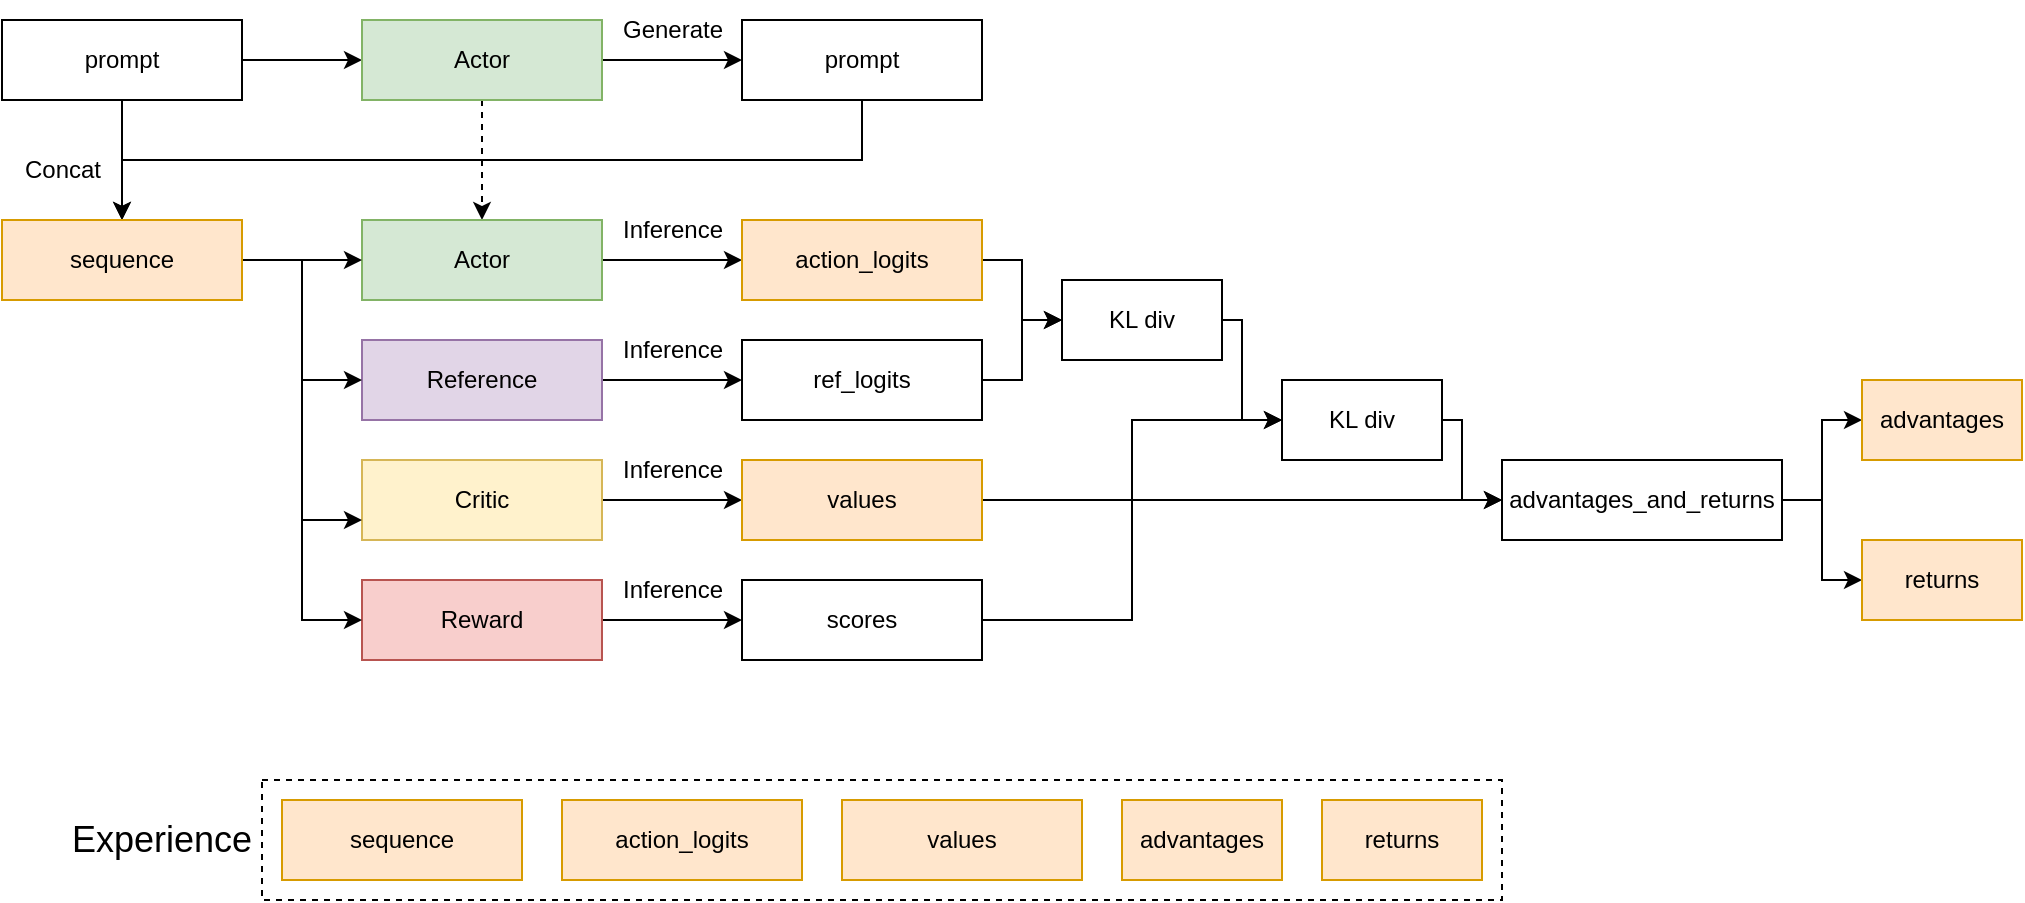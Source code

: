 <mxfile version="21.7.5" type="github">
  <diagram name="第 1 页" id="b__gNLZHzFSi-3utlmoa">
    <mxGraphModel dx="1026" dy="655" grid="1" gridSize="10" guides="1" tooltips="1" connect="1" arrows="1" fold="1" page="1" pageScale="1" pageWidth="827" pageHeight="1169" math="0" shadow="0">
      <root>
        <mxCell id="0" />
        <mxCell id="1" parent="0" />
        <mxCell id="69Z9rt1rtQeifflkNJcJ-62" value="" style="rounded=0;whiteSpace=wrap;html=1;fillColor=none;dashed=1;" vertex="1" parent="1">
          <mxGeometry x="190" y="460" width="620" height="60" as="geometry" />
        </mxCell>
        <mxCell id="69Z9rt1rtQeifflkNJcJ-11" value="" style="edgeStyle=orthogonalEdgeStyle;rounded=0;orthogonalLoop=1;jettySize=auto;html=1;" edge="1" parent="1" source="69Z9rt1rtQeifflkNJcJ-1" target="69Z9rt1rtQeifflkNJcJ-5">
          <mxGeometry relative="1" as="geometry" />
        </mxCell>
        <mxCell id="69Z9rt1rtQeifflkNJcJ-15" value="" style="edgeStyle=orthogonalEdgeStyle;rounded=0;orthogonalLoop=1;jettySize=auto;html=1;" edge="1" parent="1" source="69Z9rt1rtQeifflkNJcJ-1" target="69Z9rt1rtQeifflkNJcJ-14">
          <mxGeometry relative="1" as="geometry" />
        </mxCell>
        <mxCell id="69Z9rt1rtQeifflkNJcJ-1" value="prompt" style="rounded=0;whiteSpace=wrap;html=1;" vertex="1" parent="1">
          <mxGeometry x="60" y="80" width="120" height="40" as="geometry" />
        </mxCell>
        <mxCell id="69Z9rt1rtQeifflkNJcJ-12" value="" style="edgeStyle=orthogonalEdgeStyle;rounded=0;orthogonalLoop=1;jettySize=auto;html=1;" edge="1" parent="1" source="69Z9rt1rtQeifflkNJcJ-5" target="69Z9rt1rtQeifflkNJcJ-6">
          <mxGeometry relative="1" as="geometry" />
        </mxCell>
        <mxCell id="69Z9rt1rtQeifflkNJcJ-56" style="edgeStyle=orthogonalEdgeStyle;rounded=0;orthogonalLoop=1;jettySize=auto;html=1;exitX=0.5;exitY=1;exitDx=0;exitDy=0;entryX=0.5;entryY=0;entryDx=0;entryDy=0;dashed=1;" edge="1" parent="1" source="69Z9rt1rtQeifflkNJcJ-5" target="69Z9rt1rtQeifflkNJcJ-7">
          <mxGeometry relative="1" as="geometry" />
        </mxCell>
        <mxCell id="69Z9rt1rtQeifflkNJcJ-5" value="Actor" style="rounded=0;whiteSpace=wrap;html=1;fillColor=#d5e8d4;strokeColor=#82b366;" vertex="1" parent="1">
          <mxGeometry x="240" y="80" width="120" height="40" as="geometry" />
        </mxCell>
        <mxCell id="69Z9rt1rtQeifflkNJcJ-16" style="edgeStyle=orthogonalEdgeStyle;rounded=0;orthogonalLoop=1;jettySize=auto;html=1;exitX=0.5;exitY=1;exitDx=0;exitDy=0;entryX=0.5;entryY=0;entryDx=0;entryDy=0;" edge="1" parent="1" source="69Z9rt1rtQeifflkNJcJ-6" target="69Z9rt1rtQeifflkNJcJ-14">
          <mxGeometry relative="1" as="geometry" />
        </mxCell>
        <mxCell id="69Z9rt1rtQeifflkNJcJ-6" value="prompt" style="rounded=0;whiteSpace=wrap;html=1;" vertex="1" parent="1">
          <mxGeometry x="430" y="80" width="120" height="40" as="geometry" />
        </mxCell>
        <mxCell id="69Z9rt1rtQeifflkNJcJ-31" value="" style="edgeStyle=orthogonalEdgeStyle;rounded=0;orthogonalLoop=1;jettySize=auto;html=1;" edge="1" parent="1" source="69Z9rt1rtQeifflkNJcJ-7" target="69Z9rt1rtQeifflkNJcJ-24">
          <mxGeometry relative="1" as="geometry" />
        </mxCell>
        <mxCell id="69Z9rt1rtQeifflkNJcJ-7" value="Actor" style="rounded=0;whiteSpace=wrap;html=1;fillColor=#d5e8d4;strokeColor=#82b366;" vertex="1" parent="1">
          <mxGeometry x="240" y="180" width="120" height="40" as="geometry" />
        </mxCell>
        <mxCell id="69Z9rt1rtQeifflkNJcJ-30" value="" style="edgeStyle=orthogonalEdgeStyle;rounded=0;orthogonalLoop=1;jettySize=auto;html=1;" edge="1" parent="1" source="69Z9rt1rtQeifflkNJcJ-8" target="69Z9rt1rtQeifflkNJcJ-25">
          <mxGeometry relative="1" as="geometry" />
        </mxCell>
        <mxCell id="69Z9rt1rtQeifflkNJcJ-8" value="Reference" style="rounded=0;whiteSpace=wrap;html=1;fillColor=#e1d5e7;strokeColor=#9673a6;" vertex="1" parent="1">
          <mxGeometry x="240" y="240" width="120" height="40" as="geometry" />
        </mxCell>
        <mxCell id="69Z9rt1rtQeifflkNJcJ-29" value="" style="edgeStyle=orthogonalEdgeStyle;rounded=0;orthogonalLoop=1;jettySize=auto;html=1;" edge="1" parent="1" source="69Z9rt1rtQeifflkNJcJ-9" target="69Z9rt1rtQeifflkNJcJ-26">
          <mxGeometry relative="1" as="geometry" />
        </mxCell>
        <mxCell id="69Z9rt1rtQeifflkNJcJ-9" value="Critic" style="rounded=0;whiteSpace=wrap;html=1;fillColor=#fff2cc;strokeColor=#d6b656;" vertex="1" parent="1">
          <mxGeometry x="240" y="300" width="120" height="40" as="geometry" />
        </mxCell>
        <mxCell id="69Z9rt1rtQeifflkNJcJ-28" value="" style="edgeStyle=orthogonalEdgeStyle;rounded=0;orthogonalLoop=1;jettySize=auto;html=1;" edge="1" parent="1" source="69Z9rt1rtQeifflkNJcJ-10" target="69Z9rt1rtQeifflkNJcJ-27">
          <mxGeometry relative="1" as="geometry" />
        </mxCell>
        <mxCell id="69Z9rt1rtQeifflkNJcJ-10" value="Reward" style="rounded=0;whiteSpace=wrap;html=1;fillColor=#f8cecc;strokeColor=#b85450;" vertex="1" parent="1">
          <mxGeometry x="240" y="360" width="120" height="40" as="geometry" />
        </mxCell>
        <mxCell id="69Z9rt1rtQeifflkNJcJ-13" value="Generate" style="text;html=1;align=center;verticalAlign=middle;resizable=0;points=[];autosize=1;strokeColor=none;fillColor=none;" vertex="1" parent="1">
          <mxGeometry x="360" y="70" width="70" height="30" as="geometry" />
        </mxCell>
        <mxCell id="69Z9rt1rtQeifflkNJcJ-18" value="" style="edgeStyle=orthogonalEdgeStyle;rounded=0;orthogonalLoop=1;jettySize=auto;html=1;" edge="1" parent="1" source="69Z9rt1rtQeifflkNJcJ-14" target="69Z9rt1rtQeifflkNJcJ-7">
          <mxGeometry relative="1" as="geometry" />
        </mxCell>
        <mxCell id="69Z9rt1rtQeifflkNJcJ-19" style="edgeStyle=orthogonalEdgeStyle;rounded=0;orthogonalLoop=1;jettySize=auto;html=1;exitX=1;exitY=0.5;exitDx=0;exitDy=0;entryX=0;entryY=0.5;entryDx=0;entryDy=0;" edge="1" parent="1" source="69Z9rt1rtQeifflkNJcJ-14" target="69Z9rt1rtQeifflkNJcJ-8">
          <mxGeometry relative="1" as="geometry" />
        </mxCell>
        <mxCell id="69Z9rt1rtQeifflkNJcJ-20" style="edgeStyle=orthogonalEdgeStyle;rounded=0;orthogonalLoop=1;jettySize=auto;html=1;exitX=1;exitY=0.5;exitDx=0;exitDy=0;entryX=0;entryY=0.75;entryDx=0;entryDy=0;" edge="1" parent="1" source="69Z9rt1rtQeifflkNJcJ-14" target="69Z9rt1rtQeifflkNJcJ-9">
          <mxGeometry relative="1" as="geometry" />
        </mxCell>
        <mxCell id="69Z9rt1rtQeifflkNJcJ-22" style="edgeStyle=orthogonalEdgeStyle;rounded=0;orthogonalLoop=1;jettySize=auto;html=1;exitX=1;exitY=0.5;exitDx=0;exitDy=0;entryX=0;entryY=0.5;entryDx=0;entryDy=0;" edge="1" parent="1" source="69Z9rt1rtQeifflkNJcJ-14" target="69Z9rt1rtQeifflkNJcJ-10">
          <mxGeometry relative="1" as="geometry" />
        </mxCell>
        <mxCell id="69Z9rt1rtQeifflkNJcJ-14" value="sequence" style="rounded=0;whiteSpace=wrap;html=1;fillColor=#ffe6cc;strokeColor=#d79b00;" vertex="1" parent="1">
          <mxGeometry x="60" y="180" width="120" height="40" as="geometry" />
        </mxCell>
        <mxCell id="69Z9rt1rtQeifflkNJcJ-17" value="Concat" style="text;html=1;align=center;verticalAlign=middle;resizable=0;points=[];autosize=1;strokeColor=none;fillColor=none;" vertex="1" parent="1">
          <mxGeometry x="60" y="140" width="60" height="30" as="geometry" />
        </mxCell>
        <mxCell id="69Z9rt1rtQeifflkNJcJ-38" style="edgeStyle=orthogonalEdgeStyle;rounded=0;orthogonalLoop=1;jettySize=auto;html=1;exitX=1;exitY=0.5;exitDx=0;exitDy=0;entryX=0;entryY=0.5;entryDx=0;entryDy=0;" edge="1" parent="1" source="69Z9rt1rtQeifflkNJcJ-24" target="69Z9rt1rtQeifflkNJcJ-37">
          <mxGeometry relative="1" as="geometry" />
        </mxCell>
        <mxCell id="69Z9rt1rtQeifflkNJcJ-24" value="action_logits" style="rounded=0;whiteSpace=wrap;html=1;fillColor=#ffe6cc;strokeColor=#d79b00;" vertex="1" parent="1">
          <mxGeometry x="430" y="180" width="120" height="40" as="geometry" />
        </mxCell>
        <mxCell id="69Z9rt1rtQeifflkNJcJ-39" style="edgeStyle=orthogonalEdgeStyle;rounded=0;orthogonalLoop=1;jettySize=auto;html=1;exitX=1;exitY=0.5;exitDx=0;exitDy=0;" edge="1" parent="1" source="69Z9rt1rtQeifflkNJcJ-25" target="69Z9rt1rtQeifflkNJcJ-37">
          <mxGeometry relative="1" as="geometry" />
        </mxCell>
        <mxCell id="69Z9rt1rtQeifflkNJcJ-25" value="ref_logits" style="rounded=0;whiteSpace=wrap;html=1;" vertex="1" parent="1">
          <mxGeometry x="430" y="240" width="120" height="40" as="geometry" />
        </mxCell>
        <mxCell id="69Z9rt1rtQeifflkNJcJ-52" style="edgeStyle=orthogonalEdgeStyle;rounded=0;orthogonalLoop=1;jettySize=auto;html=1;exitX=1;exitY=0.5;exitDx=0;exitDy=0;entryX=0;entryY=0.5;entryDx=0;entryDy=0;" edge="1" parent="1" source="69Z9rt1rtQeifflkNJcJ-26" target="69Z9rt1rtQeifflkNJcJ-46">
          <mxGeometry relative="1" as="geometry" />
        </mxCell>
        <mxCell id="69Z9rt1rtQeifflkNJcJ-26" value="values" style="rounded=0;whiteSpace=wrap;html=1;fillColor=#ffe6cc;strokeColor=#d79b00;" vertex="1" parent="1">
          <mxGeometry x="430" y="300" width="120" height="40" as="geometry" />
        </mxCell>
        <mxCell id="69Z9rt1rtQeifflkNJcJ-49" style="edgeStyle=orthogonalEdgeStyle;rounded=0;orthogonalLoop=1;jettySize=auto;html=1;exitX=1;exitY=0.5;exitDx=0;exitDy=0;entryX=0;entryY=0.5;entryDx=0;entryDy=0;" edge="1" parent="1" source="69Z9rt1rtQeifflkNJcJ-27" target="69Z9rt1rtQeifflkNJcJ-45">
          <mxGeometry relative="1" as="geometry" />
        </mxCell>
        <mxCell id="69Z9rt1rtQeifflkNJcJ-27" value="scores" style="rounded=0;whiteSpace=wrap;html=1;" vertex="1" parent="1">
          <mxGeometry x="430" y="360" width="120" height="40" as="geometry" />
        </mxCell>
        <mxCell id="69Z9rt1rtQeifflkNJcJ-32" value="Inference" style="text;html=1;align=center;verticalAlign=middle;resizable=0;points=[];autosize=1;strokeColor=none;fillColor=none;" vertex="1" parent="1">
          <mxGeometry x="360" y="170" width="70" height="30" as="geometry" />
        </mxCell>
        <mxCell id="69Z9rt1rtQeifflkNJcJ-34" value="Inference" style="text;html=1;align=center;verticalAlign=middle;resizable=0;points=[];autosize=1;strokeColor=none;fillColor=none;" vertex="1" parent="1">
          <mxGeometry x="360" y="230" width="70" height="30" as="geometry" />
        </mxCell>
        <mxCell id="69Z9rt1rtQeifflkNJcJ-35" value="Inference" style="text;html=1;align=center;verticalAlign=middle;resizable=0;points=[];autosize=1;strokeColor=none;fillColor=none;" vertex="1" parent="1">
          <mxGeometry x="360" y="290" width="70" height="30" as="geometry" />
        </mxCell>
        <mxCell id="69Z9rt1rtQeifflkNJcJ-36" value="Inference" style="text;html=1;align=center;verticalAlign=middle;resizable=0;points=[];autosize=1;strokeColor=none;fillColor=none;" vertex="1" parent="1">
          <mxGeometry x="360" y="350" width="70" height="30" as="geometry" />
        </mxCell>
        <mxCell id="69Z9rt1rtQeifflkNJcJ-51" style="edgeStyle=orthogonalEdgeStyle;rounded=0;orthogonalLoop=1;jettySize=auto;html=1;exitX=1;exitY=0.5;exitDx=0;exitDy=0;entryX=0;entryY=0.5;entryDx=0;entryDy=0;" edge="1" parent="1" source="69Z9rt1rtQeifflkNJcJ-37" target="69Z9rt1rtQeifflkNJcJ-45">
          <mxGeometry relative="1" as="geometry">
            <Array as="points">
              <mxPoint x="680" y="230" />
              <mxPoint x="680" y="280" />
            </Array>
          </mxGeometry>
        </mxCell>
        <mxCell id="69Z9rt1rtQeifflkNJcJ-37" value="KL div" style="rounded=0;whiteSpace=wrap;html=1;" vertex="1" parent="1">
          <mxGeometry x="590" y="210" width="80" height="40" as="geometry" />
        </mxCell>
        <mxCell id="69Z9rt1rtQeifflkNJcJ-53" style="edgeStyle=orthogonalEdgeStyle;rounded=0;orthogonalLoop=1;jettySize=auto;html=1;exitX=1;exitY=0.5;exitDx=0;exitDy=0;entryX=0;entryY=0.5;entryDx=0;entryDy=0;" edge="1" parent="1" source="69Z9rt1rtQeifflkNJcJ-45" target="69Z9rt1rtQeifflkNJcJ-46">
          <mxGeometry relative="1" as="geometry">
            <Array as="points">
              <mxPoint x="790" y="280" />
              <mxPoint x="790" y="320" />
            </Array>
          </mxGeometry>
        </mxCell>
        <mxCell id="69Z9rt1rtQeifflkNJcJ-45" value="KL div" style="rounded=0;whiteSpace=wrap;html=1;" vertex="1" parent="1">
          <mxGeometry x="700" y="260" width="80" height="40" as="geometry" />
        </mxCell>
        <mxCell id="69Z9rt1rtQeifflkNJcJ-54" style="edgeStyle=orthogonalEdgeStyle;rounded=0;orthogonalLoop=1;jettySize=auto;html=1;exitX=1;exitY=0.5;exitDx=0;exitDy=0;entryX=0;entryY=0.5;entryDx=0;entryDy=0;" edge="1" parent="1" source="69Z9rt1rtQeifflkNJcJ-46" target="69Z9rt1rtQeifflkNJcJ-47">
          <mxGeometry relative="1" as="geometry" />
        </mxCell>
        <mxCell id="69Z9rt1rtQeifflkNJcJ-55" style="edgeStyle=orthogonalEdgeStyle;rounded=0;orthogonalLoop=1;jettySize=auto;html=1;exitX=1;exitY=0.5;exitDx=0;exitDy=0;entryX=0;entryY=0.5;entryDx=0;entryDy=0;" edge="1" parent="1" source="69Z9rt1rtQeifflkNJcJ-46" target="69Z9rt1rtQeifflkNJcJ-48">
          <mxGeometry relative="1" as="geometry" />
        </mxCell>
        <mxCell id="69Z9rt1rtQeifflkNJcJ-46" value="advantages_and_returns" style="rounded=0;whiteSpace=wrap;html=1;" vertex="1" parent="1">
          <mxGeometry x="810" y="300" width="140" height="40" as="geometry" />
        </mxCell>
        <mxCell id="69Z9rt1rtQeifflkNJcJ-47" value="advantages" style="rounded=0;whiteSpace=wrap;html=1;fillColor=#ffe6cc;strokeColor=#d79b00;" vertex="1" parent="1">
          <mxGeometry x="990" y="260" width="80" height="40" as="geometry" />
        </mxCell>
        <mxCell id="69Z9rt1rtQeifflkNJcJ-48" value="returns" style="rounded=0;whiteSpace=wrap;html=1;fillColor=#ffe6cc;strokeColor=#d79b00;" vertex="1" parent="1">
          <mxGeometry x="990" y="340" width="80" height="40" as="geometry" />
        </mxCell>
        <mxCell id="69Z9rt1rtQeifflkNJcJ-57" value="sequence" style="rounded=0;whiteSpace=wrap;html=1;fillColor=#ffe6cc;strokeColor=#d79b00;" vertex="1" parent="1">
          <mxGeometry x="200" y="470" width="120" height="40" as="geometry" />
        </mxCell>
        <mxCell id="69Z9rt1rtQeifflkNJcJ-58" value="action_logits" style="rounded=0;whiteSpace=wrap;html=1;fillColor=#ffe6cc;strokeColor=#d79b00;" vertex="1" parent="1">
          <mxGeometry x="340" y="470" width="120" height="40" as="geometry" />
        </mxCell>
        <mxCell id="69Z9rt1rtQeifflkNJcJ-59" value="values" style="rounded=0;whiteSpace=wrap;html=1;fillColor=#ffe6cc;strokeColor=#d79b00;" vertex="1" parent="1">
          <mxGeometry x="480" y="470" width="120" height="40" as="geometry" />
        </mxCell>
        <mxCell id="69Z9rt1rtQeifflkNJcJ-60" value="advantages" style="rounded=0;whiteSpace=wrap;html=1;fillColor=#ffe6cc;strokeColor=#d79b00;" vertex="1" parent="1">
          <mxGeometry x="620" y="470" width="80" height="40" as="geometry" />
        </mxCell>
        <mxCell id="69Z9rt1rtQeifflkNJcJ-61" value="returns" style="rounded=0;whiteSpace=wrap;html=1;fillColor=#ffe6cc;strokeColor=#d79b00;" vertex="1" parent="1">
          <mxGeometry x="720" y="470" width="80" height="40" as="geometry" />
        </mxCell>
        <mxCell id="69Z9rt1rtQeifflkNJcJ-63" value="&lt;font style=&quot;font-size: 18px;&quot;&gt;Experience&lt;/font&gt;" style="text;html=1;strokeColor=none;fillColor=none;align=center;verticalAlign=middle;whiteSpace=wrap;rounded=0;" vertex="1" parent="1">
          <mxGeometry x="110" y="475" width="60" height="30" as="geometry" />
        </mxCell>
      </root>
    </mxGraphModel>
  </diagram>
</mxfile>
